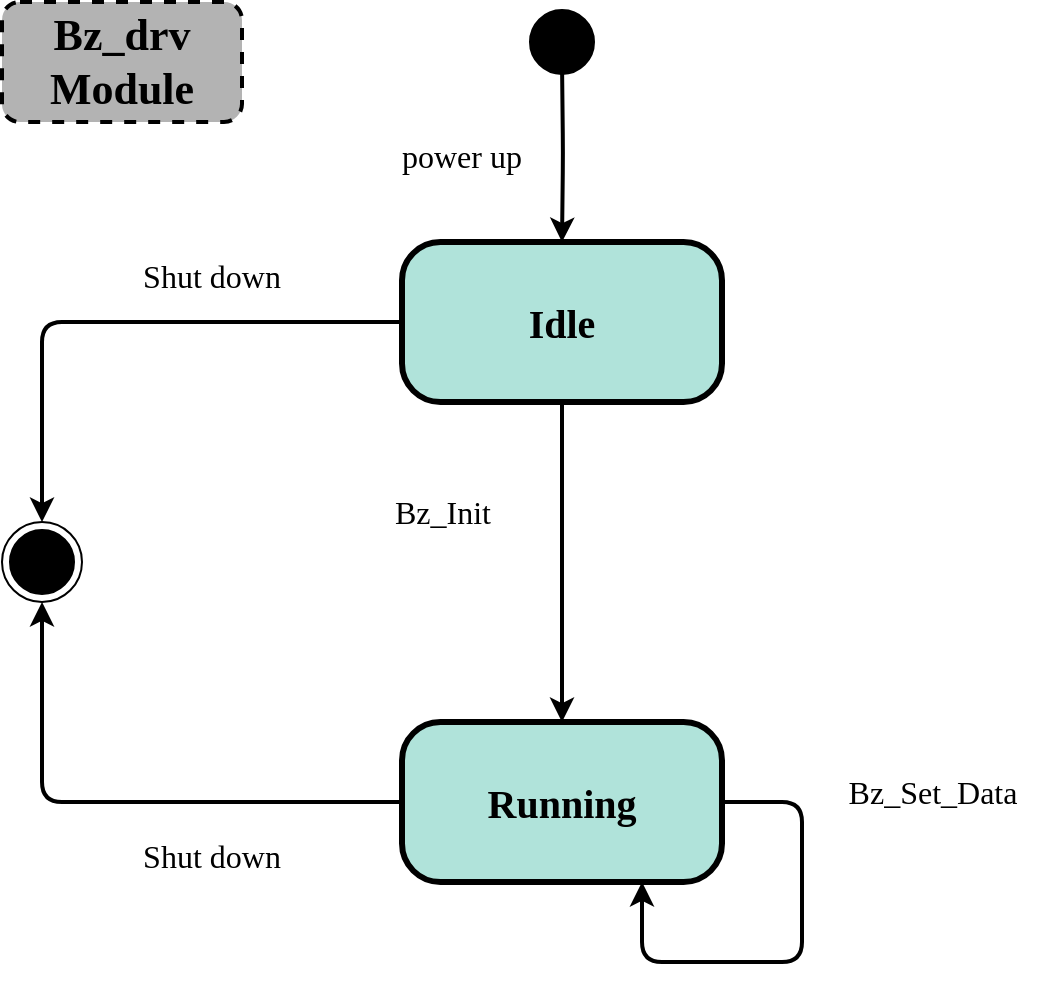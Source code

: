 <mxfile version="20.3.0" type="device"><diagram name="Page-1" id="58cdce13-f638-feb5-8d6f-7d28b1aa9fa0"><mxGraphModel dx="867" dy="553" grid="1" gridSize="10" guides="1" tooltips="1" connect="1" arrows="1" fold="1" page="1" pageScale="1" pageWidth="1100" pageHeight="850" background="none" math="0" shadow="0"><root><mxCell id="0"/><mxCell id="1" parent="0"/><mxCell id="CgOzQKFFu2UHmeR4GRdm-2" value="" style="edgeStyle=orthogonalEdgeStyle;rounded=1;orthogonalLoop=1;jettySize=auto;html=1;strokeColor=#000000;strokeWidth=2;fontFamily=Lucida Console;fontSize=20;fontStyle=1" parent="1" target="382b91b5511bd0f7-6" edge="1"><mxGeometry relative="1" as="geometry"><mxPoint x="400" y="70" as="sourcePoint"/></mxGeometry></mxCell><mxCell id="382b91b5511bd0f7-1" value="" style="ellipse;html=1;shape=startState;fillColor=#000000;strokeColor=#000000;rounded=1;shadow=0;comic=0;labelBackgroundColor=none;fontFamily=Lucida Console;fontSize=20;fontColor=#000000;align=center;direction=south;fontStyle=1" parent="1" vertex="1"><mxGeometry x="380" y="40" width="40" height="40" as="geometry"/></mxCell><mxCell id="CgOzQKFFu2UHmeR4GRdm-5" style="edgeStyle=orthogonalEdgeStyle;rounded=1;orthogonalLoop=1;jettySize=auto;html=1;entryX=0.5;entryY=0;entryDx=0;entryDy=0;strokeColor=#000000;strokeWidth=2;fontFamily=Lucida Console;fontSize=20;fontStyle=1" parent="1" source="382b91b5511bd0f7-6" target="CgOzQKFFu2UHmeR4GRdm-1" edge="1"><mxGeometry relative="1" as="geometry"/></mxCell><mxCell id="CgOzQKFFu2UHmeR4GRdm-6" style="edgeStyle=orthogonalEdgeStyle;rounded=1;orthogonalLoop=1;jettySize=auto;html=1;entryX=0.5;entryY=0;entryDx=0;entryDy=0;strokeColor=#000000;strokeWidth=2;fontFamily=Lucida Console;fontSize=20;fontStyle=1" parent="1" source="382b91b5511bd0f7-6" target="24f968d109e7d6b4-3" edge="1"><mxGeometry relative="1" as="geometry"/></mxCell><mxCell id="382b91b5511bd0f7-6" value="&lt;font style=&quot;font-size: 20px;&quot;&gt;&lt;span style=&quot;font-size: 20px;&quot;&gt;Idle&lt;/span&gt;&lt;/font&gt;" style="rounded=1;whiteSpace=wrap;html=1;arcSize=24;fillColor=#B0E3DA;strokeColor=#000000;shadow=0;comic=0;labelBackgroundColor=none;fontFamily=Lucida Console;fontSize=20;fontColor=#000000;align=center;strokeWidth=3;fontStyle=1" parent="1" vertex="1"><mxGeometry x="320" y="160" width="160" height="80" as="geometry"/></mxCell><mxCell id="24f968d109e7d6b4-3" value="" style="ellipse;html=1;shape=endState;fillColor=#000000;strokeColor=#000000;rounded=1;shadow=0;comic=0;labelBackgroundColor=none;fontFamily=Lucida Console;fontSize=20;fontColor=#000000;align=center;fontStyle=1" parent="1" vertex="1"><mxGeometry x="120" y="300" width="40" height="40" as="geometry"/></mxCell><mxCell id="CgOzQKFFu2UHmeR4GRdm-7" style="edgeStyle=orthogonalEdgeStyle;rounded=1;orthogonalLoop=1;jettySize=auto;html=1;strokeColor=#000000;strokeWidth=2;fontFamily=Lucida Console;fontSize=20;fontStyle=1" parent="1" source="CgOzQKFFu2UHmeR4GRdm-1" target="24f968d109e7d6b4-3" edge="1"><mxGeometry relative="1" as="geometry"/></mxCell><mxCell id="CgOzQKFFu2UHmeR4GRdm-1" value="Running" style="rounded=1;whiteSpace=wrap;html=1;arcSize=24;fillColor=#B0E3DA;strokeColor=#000000;shadow=0;comic=0;labelBackgroundColor=none;fontFamily=Lucida Console;fontSize=20;fontColor=#000000;align=center;strokeWidth=3;fontStyle=1" parent="1" vertex="1"><mxGeometry x="320" y="400" width="160" height="80" as="geometry"/></mxCell><mxCell id="CgOzQKFFu2UHmeR4GRdm-10" value="&lt;font style=&quot;font-size: 16px;&quot;&gt;power up&lt;/font&gt;" style="text;html=1;strokeColor=none;fillColor=none;align=center;verticalAlign=middle;whiteSpace=wrap;rounded=0;strokeWidth=3;fontFamily=Lucida Console;fontSize=20;" parent="1" vertex="1"><mxGeometry x="310" y="100" width="80" height="30" as="geometry"/></mxCell><mxCell id="CgOzQKFFu2UHmeR4GRdm-12" value="&lt;font style=&quot;font-size: 16px;&quot;&gt;Shut down&lt;/font&gt;" style="text;html=1;strokeColor=none;fillColor=none;align=center;verticalAlign=middle;whiteSpace=wrap;rounded=0;strokeWidth=3;fontFamily=Lucida Console;fontSize=20;" parent="1" vertex="1"><mxGeometry x="180" y="160" width="90" height="30" as="geometry"/></mxCell><mxCell id="CgOzQKFFu2UHmeR4GRdm-13" value="&lt;font style=&quot;font-size: 16px;&quot;&gt;Shut down&lt;/font&gt;" style="text;html=1;strokeColor=none;fillColor=none;align=center;verticalAlign=middle;whiteSpace=wrap;rounded=0;strokeWidth=3;fontFamily=Lucida Console;fontSize=20;" parent="1" vertex="1"><mxGeometry x="180" y="450" width="90" height="30" as="geometry"/></mxCell><mxCell id="CgOzQKFFu2UHmeR4GRdm-14" value="Bz_Init" style="text;html=1;align=center;verticalAlign=middle;resizable=0;points=[];autosize=1;strokeColor=none;fillColor=none;fontSize=16;fontFamily=Lucida Console;" parent="1" vertex="1"><mxGeometry x="295" y="280" width="90" height="30" as="geometry"/></mxCell><mxCell id="vJwqAeUcz50nFs0UwOmL-1" value="&lt;font style=&quot;&quot;&gt;&lt;span style=&quot;font-size: 22px;&quot;&gt;&lt;b&gt;Bz_drv&lt;/b&gt;&lt;/span&gt;&lt;br&gt;&lt;b style=&quot;font-size: 22px;&quot;&gt;Module&lt;/b&gt;&lt;/font&gt;" style="rounded=1;whiteSpace=wrap;html=1;dashed=1;strokeColor=default;strokeWidth=2;fontFamily=Lucida Console;fontSize=16;fillColor=#B3B3B3;" parent="1" vertex="1"><mxGeometry x="120" y="40" width="120" height="60" as="geometry"/></mxCell><mxCell id="eQvQwo-b4XIs899UdVNa-5" value="" style="endArrow=classic;html=1;rounded=1;strokeWidth=2;exitX=1;exitY=0.5;exitDx=0;exitDy=0;entryX=0.75;entryY=1;entryDx=0;entryDy=0;" parent="1" source="CgOzQKFFu2UHmeR4GRdm-1" target="CgOzQKFFu2UHmeR4GRdm-1" edge="1"><mxGeometry width="50" height="50" relative="1" as="geometry"><mxPoint x="490" y="440" as="sourcePoint"/><mxPoint x="440" y="520" as="targetPoint"/><Array as="points"><mxPoint x="520" y="440"/><mxPoint x="520" y="520"/><mxPoint x="440" y="520"/></Array></mxGeometry></mxCell><mxCell id="eQvQwo-b4XIs899UdVNa-6" value="Bz_Set_Data" style="text;html=1;align=center;verticalAlign=middle;resizable=0;points=[];autosize=1;strokeColor=none;fillColor=none;fontSize=16;fontFamily=Lucida Console;" parent="1" vertex="1"><mxGeometry x="520" y="420" width="130" height="30" as="geometry"/></mxCell></root></mxGraphModel></diagram></mxfile>